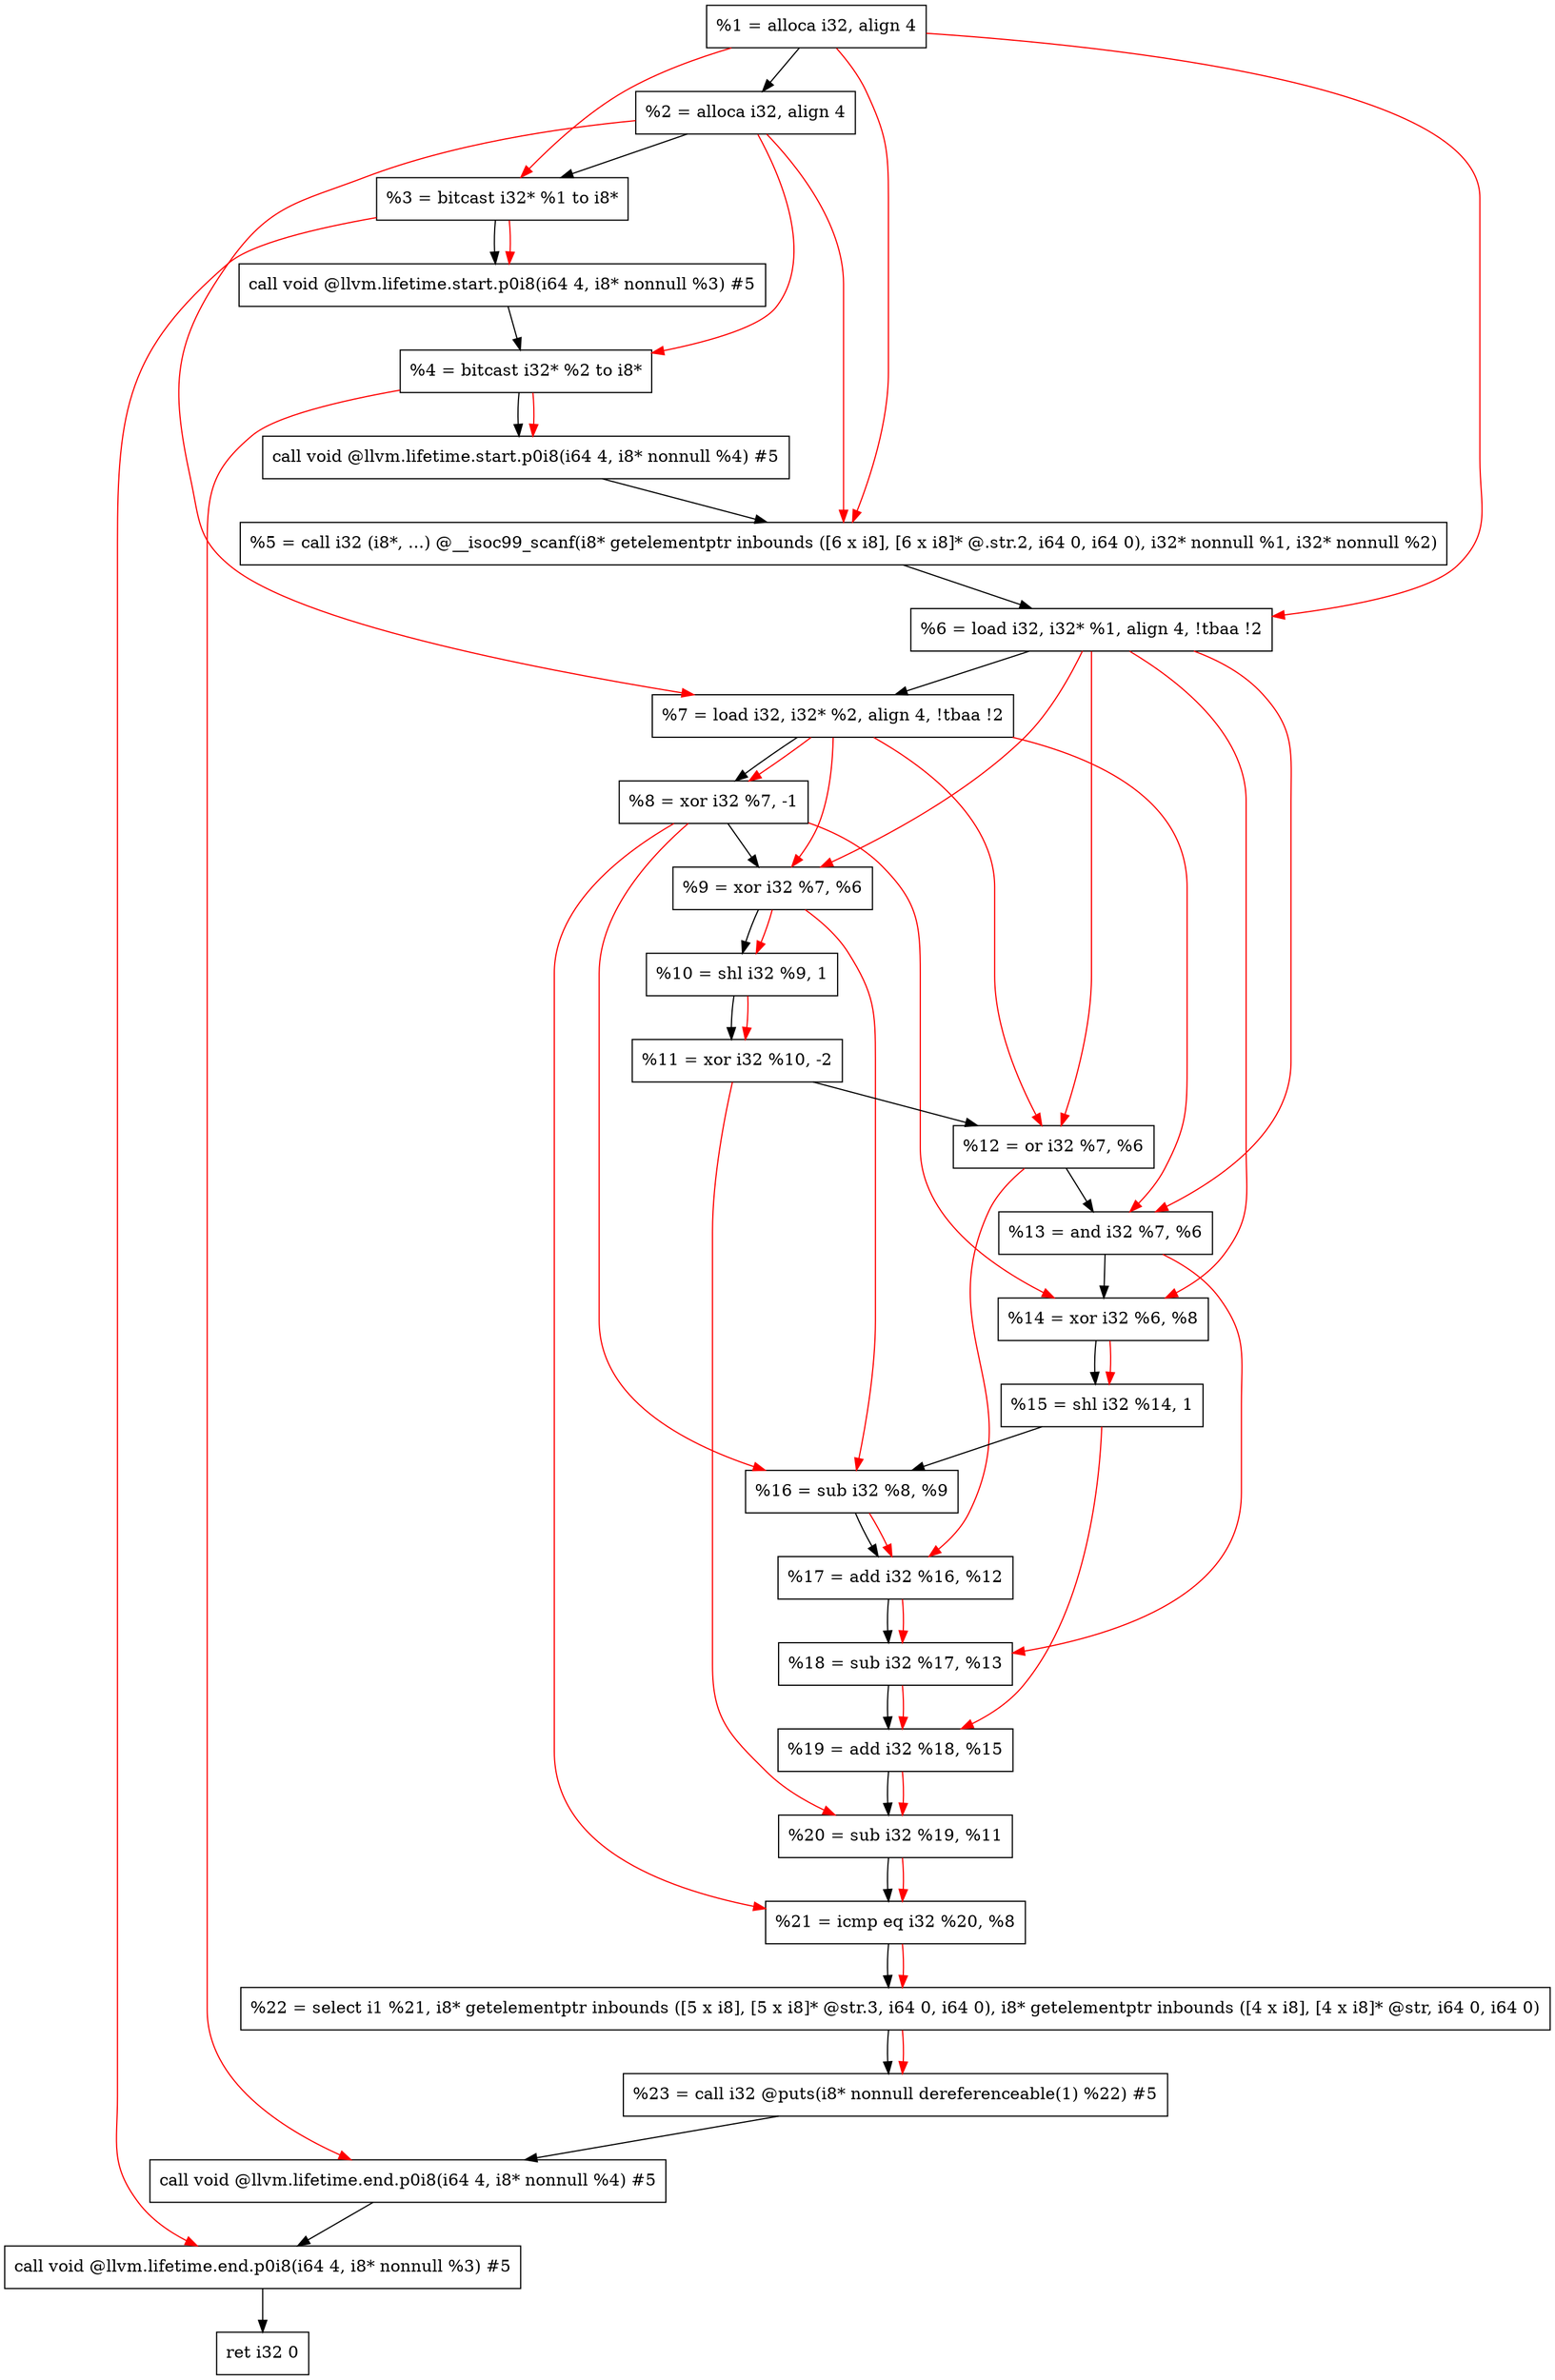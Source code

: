 digraph "DFG for'main' function" {
	Node0xdbf688[shape=record, label="  %1 = alloca i32, align 4"];
	Node0xdbf708[shape=record, label="  %2 = alloca i32, align 4"];
	Node0xdbf798[shape=record, label="  %3 = bitcast i32* %1 to i8*"];
	Node0xdbfbf8[shape=record, label="  call void @llvm.lifetime.start.p0i8(i64 4, i8* nonnull %3) #5"];
	Node0xdbfcd8[shape=record, label="  %4 = bitcast i32* %2 to i8*"];
	Node0xdbfdf8[shape=record, label="  call void @llvm.lifetime.start.p0i8(i64 4, i8* nonnull %4) #5"];
	Node0xdc0030[shape=record, label="  %5 = call i32 (i8*, ...) @__isoc99_scanf(i8* getelementptr inbounds ([6 x i8], [6 x i8]* @.str.2, i64 0, i64 0), i32* nonnull %1, i32* nonnull %2)"];
	Node0xdc00e8[shape=record, label="  %6 = load i32, i32* %1, align 4, !tbaa !2"];
	Node0xdc1058[shape=record, label="  %7 = load i32, i32* %2, align 4, !tbaa !2"];
	Node0xdc16e0[shape=record, label="  %8 = xor i32 %7, -1"];
	Node0xdc1750[shape=record, label="  %9 = xor i32 %7, %6"];
	Node0xdc17c0[shape=record, label="  %10 = shl i32 %9, 1"];
	Node0xdc1830[shape=record, label="  %11 = xor i32 %10, -2"];
	Node0xdc18a0[shape=record, label="  %12 = or i32 %7, %6"];
	Node0xdc1910[shape=record, label="  %13 = and i32 %7, %6"];
	Node0xdc1980[shape=record, label="  %14 = xor i32 %6, %8"];
	Node0xdc19f0[shape=record, label="  %15 = shl i32 %14, 1"];
	Node0xdc1a60[shape=record, label="  %16 = sub i32 %8, %9"];
	Node0xdc1ad0[shape=record, label="  %17 = add i32 %16, %12"];
	Node0xdc1b40[shape=record, label="  %18 = sub i32 %17, %13"];
	Node0xdc1bb0[shape=record, label="  %19 = add i32 %18, %15"];
	Node0xdc1c20[shape=record, label="  %20 = sub i32 %19, %11"];
	Node0xdc1c90[shape=record, label="  %21 = icmp eq i32 %20, %8"];
	Node0xd609d8[shape=record, label="  %22 = select i1 %21, i8* getelementptr inbounds ([5 x i8], [5 x i8]* @str.3, i64 0, i64 0), i8* getelementptr inbounds ([4 x i8], [4 x i8]* @str, i64 0, i64 0)"];
	Node0xdc1d20[shape=record, label="  %23 = call i32 @puts(i8* nonnull dereferenceable(1) %22) #5"];
	Node0xdc1f78[shape=record, label="  call void @llvm.lifetime.end.p0i8(i64 4, i8* nonnull %4) #5"];
	Node0xdc20d8[shape=record, label="  call void @llvm.lifetime.end.p0i8(i64 4, i8* nonnull %3) #5"];
	Node0xdc2198[shape=record, label="  ret i32 0"];
	Node0xdbf688 -> Node0xdbf708;
	Node0xdbf708 -> Node0xdbf798;
	Node0xdbf798 -> Node0xdbfbf8;
	Node0xdbfbf8 -> Node0xdbfcd8;
	Node0xdbfcd8 -> Node0xdbfdf8;
	Node0xdbfdf8 -> Node0xdc0030;
	Node0xdc0030 -> Node0xdc00e8;
	Node0xdc00e8 -> Node0xdc1058;
	Node0xdc1058 -> Node0xdc16e0;
	Node0xdc16e0 -> Node0xdc1750;
	Node0xdc1750 -> Node0xdc17c0;
	Node0xdc17c0 -> Node0xdc1830;
	Node0xdc1830 -> Node0xdc18a0;
	Node0xdc18a0 -> Node0xdc1910;
	Node0xdc1910 -> Node0xdc1980;
	Node0xdc1980 -> Node0xdc19f0;
	Node0xdc19f0 -> Node0xdc1a60;
	Node0xdc1a60 -> Node0xdc1ad0;
	Node0xdc1ad0 -> Node0xdc1b40;
	Node0xdc1b40 -> Node0xdc1bb0;
	Node0xdc1bb0 -> Node0xdc1c20;
	Node0xdc1c20 -> Node0xdc1c90;
	Node0xdc1c90 -> Node0xd609d8;
	Node0xd609d8 -> Node0xdc1d20;
	Node0xdc1d20 -> Node0xdc1f78;
	Node0xdc1f78 -> Node0xdc20d8;
	Node0xdc20d8 -> Node0xdc2198;
edge [color=red]
	Node0xdbf688 -> Node0xdbf798;
	Node0xdbf798 -> Node0xdbfbf8;
	Node0xdbf708 -> Node0xdbfcd8;
	Node0xdbfcd8 -> Node0xdbfdf8;
	Node0xdbf688 -> Node0xdc0030;
	Node0xdbf708 -> Node0xdc0030;
	Node0xdbf688 -> Node0xdc00e8;
	Node0xdbf708 -> Node0xdc1058;
	Node0xdc1058 -> Node0xdc16e0;
	Node0xdc1058 -> Node0xdc1750;
	Node0xdc00e8 -> Node0xdc1750;
	Node0xdc1750 -> Node0xdc17c0;
	Node0xdc17c0 -> Node0xdc1830;
	Node0xdc1058 -> Node0xdc18a0;
	Node0xdc00e8 -> Node0xdc18a0;
	Node0xdc1058 -> Node0xdc1910;
	Node0xdc00e8 -> Node0xdc1910;
	Node0xdc00e8 -> Node0xdc1980;
	Node0xdc16e0 -> Node0xdc1980;
	Node0xdc1980 -> Node0xdc19f0;
	Node0xdc16e0 -> Node0xdc1a60;
	Node0xdc1750 -> Node0xdc1a60;
	Node0xdc1a60 -> Node0xdc1ad0;
	Node0xdc18a0 -> Node0xdc1ad0;
	Node0xdc1ad0 -> Node0xdc1b40;
	Node0xdc1910 -> Node0xdc1b40;
	Node0xdc1b40 -> Node0xdc1bb0;
	Node0xdc19f0 -> Node0xdc1bb0;
	Node0xdc1bb0 -> Node0xdc1c20;
	Node0xdc1830 -> Node0xdc1c20;
	Node0xdc1c20 -> Node0xdc1c90;
	Node0xdc16e0 -> Node0xdc1c90;
	Node0xdc1c90 -> Node0xd609d8;
	Node0xd609d8 -> Node0xdc1d20;
	Node0xdbfcd8 -> Node0xdc1f78;
	Node0xdbf798 -> Node0xdc20d8;
}
